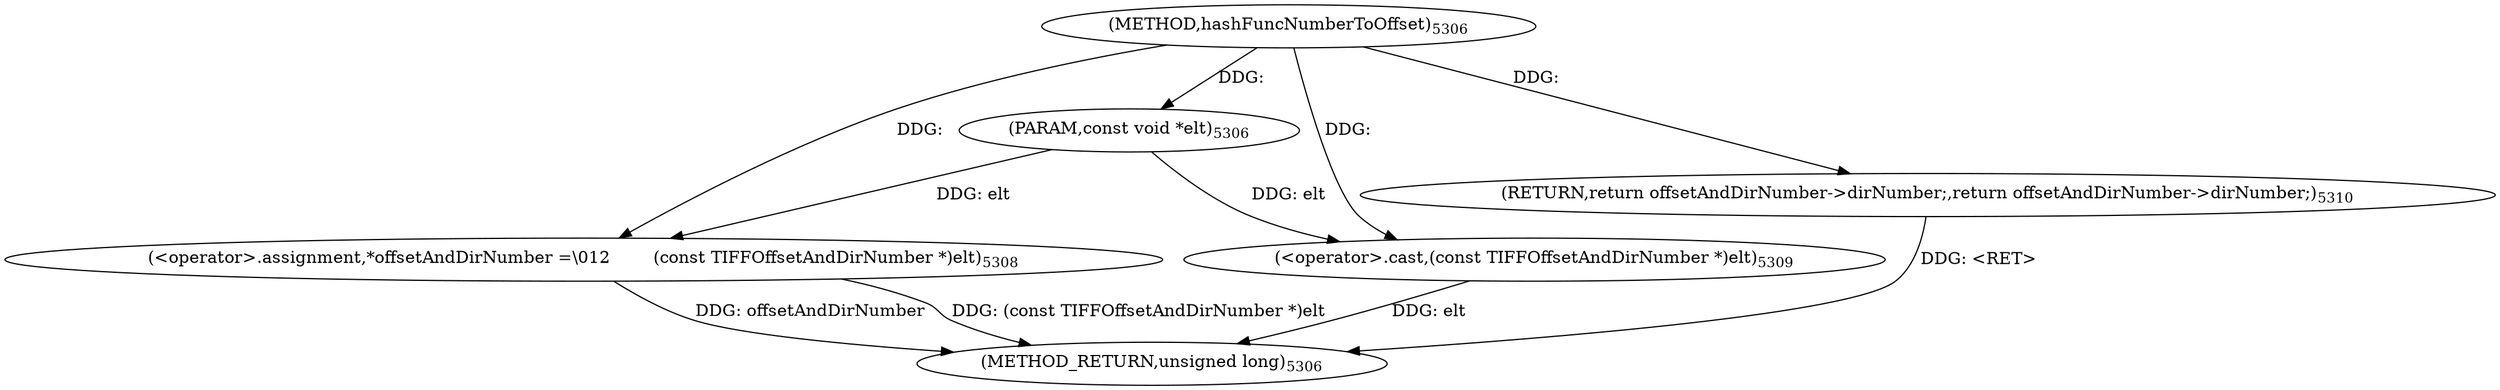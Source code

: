 digraph "hashFuncNumberToOffset" {  
"91704" [label = <(METHOD,hashFuncNumberToOffset)<SUB>5306</SUB>> ]
"91717" [label = <(METHOD_RETURN,unsigned long)<SUB>5306</SUB>> ]
"91705" [label = <(PARAM,const void *elt)<SUB>5306</SUB>> ]
"91708" [label = <(&lt;operator&gt;.assignment,*offsetAndDirNumber =\012        (const TIFFOffsetAndDirNumber *)elt)<SUB>5308</SUB>> ]
"91713" [label = <(RETURN,return offsetAndDirNumber-&gt;dirNumber;,return offsetAndDirNumber-&gt;dirNumber;)<SUB>5310</SUB>> ]
"91710" [label = <(&lt;operator&gt;.cast,(const TIFFOffsetAndDirNumber *)elt)<SUB>5309</SUB>> ]
  "91713" -> "91717"  [ label = "DDG: &lt;RET&gt;"] 
  "91708" -> "91717"  [ label = "DDG: offsetAndDirNumber"] 
  "91710" -> "91717"  [ label = "DDG: elt"] 
  "91708" -> "91717"  [ label = "DDG: (const TIFFOffsetAndDirNumber *)elt"] 
  "91704" -> "91705"  [ label = "DDG: "] 
  "91705" -> "91708"  [ label = "DDG: elt"] 
  "91704" -> "91708"  [ label = "DDG: "] 
  "91704" -> "91713"  [ label = "DDG: "] 
  "91705" -> "91710"  [ label = "DDG: elt"] 
  "91704" -> "91710"  [ label = "DDG: "] 
}

